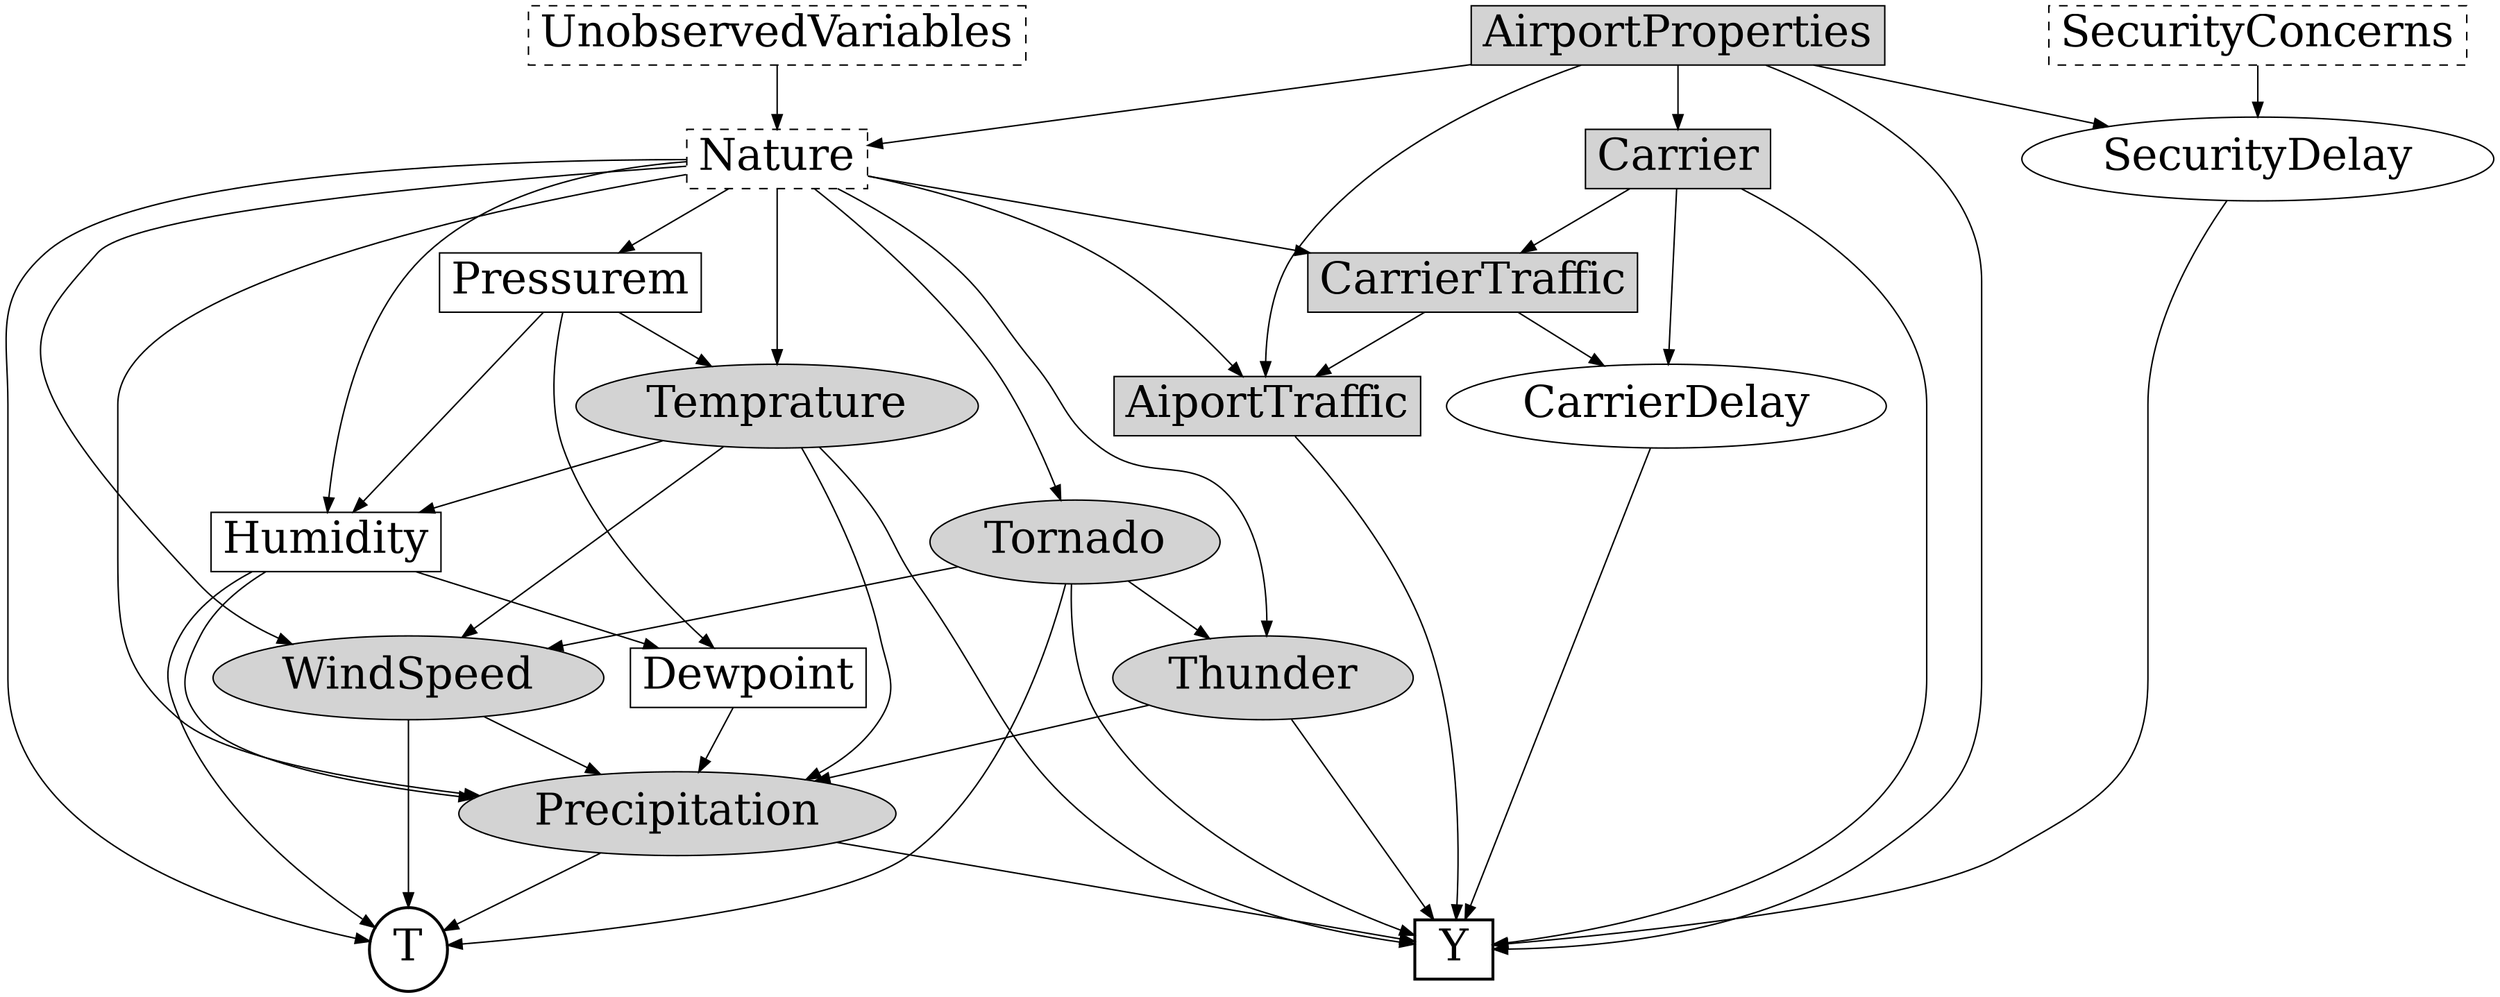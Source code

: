 
digraph G {
node[fontsize=30]
UnobservedVariables [shape=box,style=dashed]
SecurityConcerns [shape=box,style=dashed]
T[style=bold] 
Humidity [shape=box]
Dewpoint [shape=box]
Pressurem[shape=box]
Nature[shape=box,style=dashed]
AiportTraffic[shape=box,style=filled]
CarrierTraffic[shape=box,style=filled]
AirportProperties[shape=box,style=filled]
Carrier[shape=box,style=filled]
Y[shape=box,style=bold]
Carrier[shape=box]
Precipitation[style=filled]
WindSpeed[style=filled]
Tornado[style=filled]
Thunder[style=filled]
Temprature[style=filled]
 Nature -> T
 Nature -> Precipitation
 Nature -> WindSpeed
 Nature -> Thunder
 Nature -> Tornado
  Nature -> Temprature
  Nature -> AiportTraffic
   Nature -> CarrierTraffic
AirportProperties->Carrier
Carrier->CarrierTraffic
AirportProperties->AiportTraffic
CarrierTraffic->AiportTraffic
AirportProperties->Nature
Thunder->Y
Tornado->Y
Tornado->Thunder
Tornado->WindSpeed
Precipitation->Y 
Precipitation-> T
Thunder->Precipitation
Temprature->Precipitation
Temprature->WindSpeed
WindSpeed->Precipitation
AiportTraffic->Y
Carrier->CarrierDelay
Carrier->Y
CarrierTraffic->CarrierDelay
CarrierDelay->Y
SecurityConcerns->SecurityDelay
SecurityDelay->Y
AirportProperties->SecurityDelay
Nature->Pressurem
Nature->Humidity
Humidity->Precipitation
Temprature->Humidity
Pressurem->Dewpoint
Humidity->Dewpoint
Pressurem->Temprature
Pressurem->Humidity
Dewpoint->Precipitation
WindSpeed->T
Tornado->T
Temprature->Y
AirportProperties->Y
UnobservedVariables->Nature
Humidity->T
}
